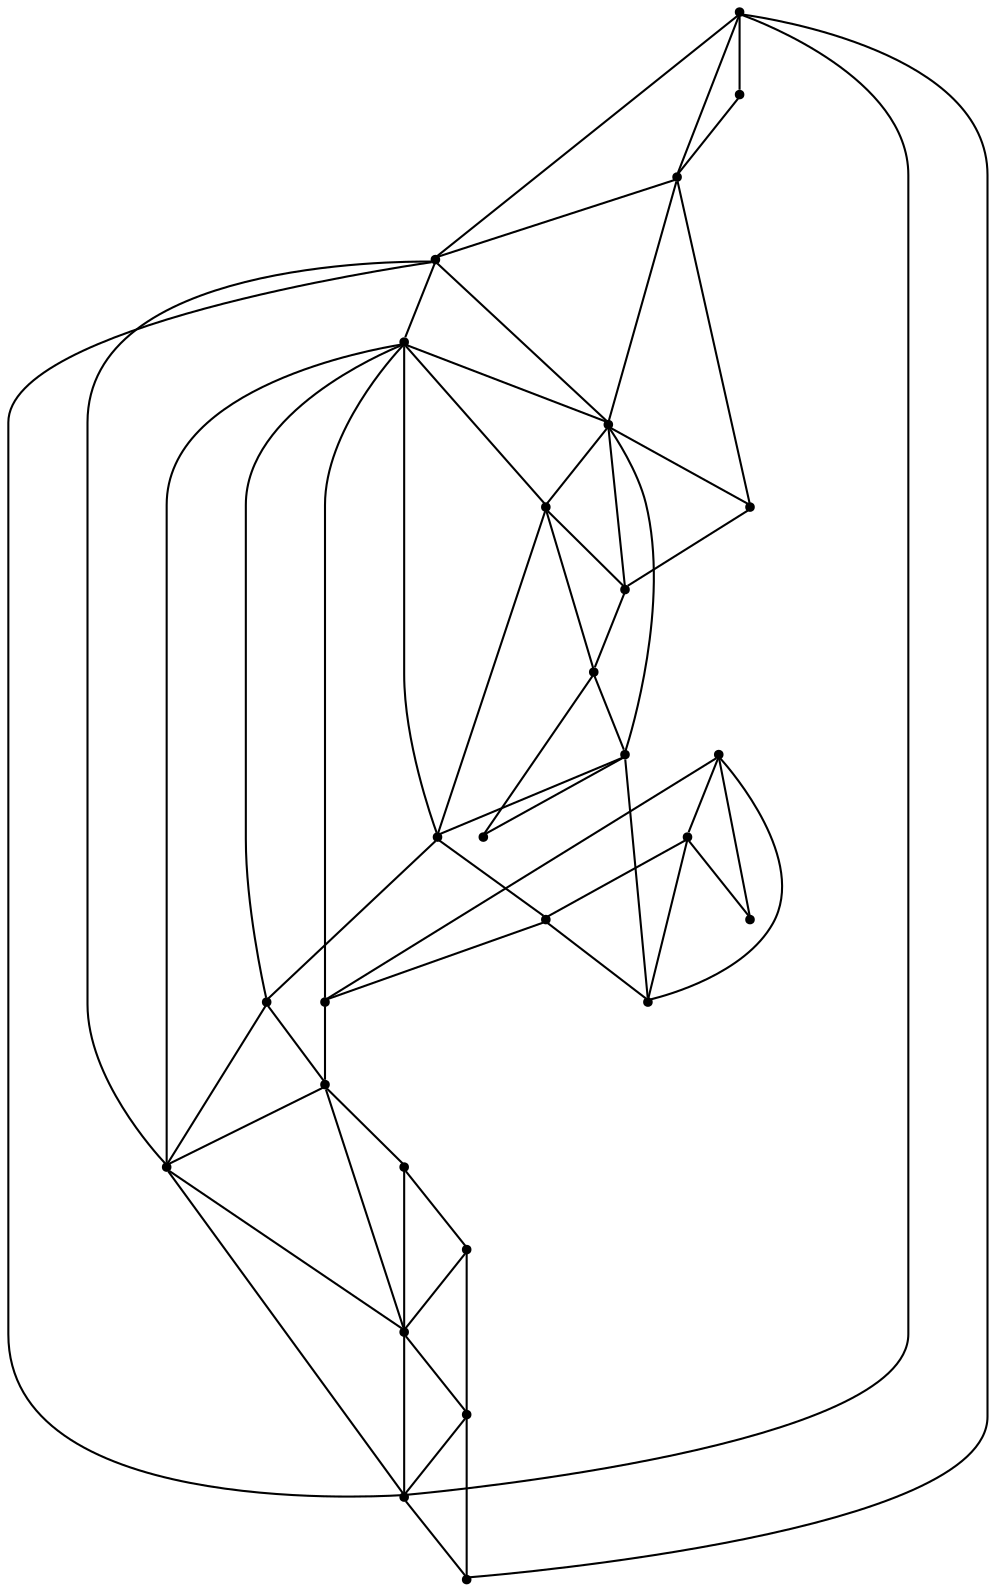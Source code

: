 graph {
  node [shape=point,comment="{\"directed\":false,\"doi\":\"10.1007/978-3-662-45803-7_12\",\"figure\":\"? (4)\"}"]

  v0 [pos="1500.8778710509544,1536.4291200283044"]
  v1 [pos="1507.1199098829102,1688.8547259305078"]
  v2 [pos="1524.436496796244,1577.2754003188334"]
  v3 [pos="1524.4156280726243,1624.425208453238"]
  v4 [pos="1483.5779536668535,1600.8503679976352"]
  v5 [pos="1483.5695552780796,1648.00831841678"]
  v6 [pos="1500.8903413858002,1489.2585745124525"]
  v7 [pos="1460.0275990620228,1512.8206926481494"]
  v8 [pos="1460.015128727177,1559.99543652957"]
  v9 [pos="1412.831071871352,1559.9621040514162"]
  v10 [pos="1459.952522556318,1688.8296629602926"]
  v11 [pos="1436.4772444571922,1471.9577461185434"]
  v12 [pos="1389.305785184528,1471.9203424980194"]
  v13 [pos="1436.4063671458744,1600.825177804221"]
  v14 [pos="1395.5560951569425,1624.400145483023"]
  v15 [pos="1436.4021679514874,1647.9874538121337"]
  v16 [pos="1412.8435422061978,1512.7915585355643"]
  v17 [pos="1371.9974694116531,1536.3622006255982"]
  v18 [pos="1395.5560951569425,1671.4204404007837"]
  v19 [pos="1348.3720383011175,1495.5201187006382"]
  v20 [pos="1371.9777141107875,1583.537071730218"]
  v21 [pos="1348.3720383011175,1624.383352020747"]
  v22 [pos="1324.7925438322084,1583.536944507019"]
  v23 [pos="1348.3846358842784,1671.4204404007837"]
  v24 [pos="1307.6646343575762,1647.89992425118"]
  v25 [pos="1324.7936572549625,1536.3665262143663"]
  v26 [pos="1301.2016924512072,1495.5409833052843"]
  v27 [pos="1307.6510505999763,1694.9162752497698"]

  v26 -- v19 [id="-4",pos="1301.2016924512072,1495.5409833052843 1348.3720383011175,1495.5201187006382 1348.3720383011175,1495.5201187006382 1348.3720383011175,1495.5201187006382"]
  v27 -- v23 [id="-8",pos="1307.6510505999763,1694.9162752497698 1348.3846358842784,1671.4204404007837 1348.3846358842784,1671.4204404007837 1348.3846358842784,1671.4204404007837"]
  v24 -- v21 [id="-10",pos="1307.6646343575762,1647.89992425118 1348.3720383011175,1624.383352020747 1348.3720383011175,1624.383352020747 1348.3720383011175,1624.383352020747"]
  v24 -- v27 [id="-11",pos="1307.6646343575762,1647.89992425118 1307.6510505999763,1694.9162752497698 1307.6510505999763,1694.9162752497698 1307.6510505999763,1694.9162752497698"]
  v24 -- v22 [id="-13",pos="1307.6646343575762,1647.89992425118 1324.7925438322084,1583.536944507019 1324.7925438322084,1583.536944507019 1324.7925438322084,1583.536944507019"]
  v23 -- v22 [id="-15",pos="1348.3846358842784,1671.4204404007837 1324.7925120201296,1671.4205676239828 1324.7925120201296,1671.4205676239828 1324.7925120201296,1671.4205676239828 1324.7925438322084,1583.536944507019 1324.7925438322084,1583.536944507019 1324.7925438322084,1583.536944507019"]
  v23 -- v18 [id="-16",pos="1348.3846358842784,1671.4204404007837 1395.5560951569425,1671.4204404007837 1395.5560951569425,1671.4204404007837 1395.5560951569425,1671.4204404007837"]
  v22 -- v25 [id="-18",pos="1324.7925438322084,1583.536944507019 1324.7936572549625,1536.3665262143663 1324.7936572549625,1536.3665262143663 1324.7936572549625,1536.3665262143663"]
  v25 -- v16 [id="-19",pos="1324.7936572549625,1536.3665262143663 1324.7925120201296,1512.7916857587634 1324.7925120201296,1512.7916857587634 1324.7925120201296,1512.7916857587634 1412.8435422061978,1512.7915585355643 1412.8435422061978,1512.7915585355643 1412.8435422061978,1512.7915585355643"]
  v18 -- v9 [id="-21",pos="1395.5560951569425,1671.4204404007837 1412.8436376424338,1671.4205676239828 1412.8436376424338,1671.4205676239828 1412.8436376424338,1671.4205676239828 1412.831071871352,1559.9621040514162 1412.831071871352,1559.9621040514162 1412.831071871352,1559.9621040514162"]
  v25 -- v20 [id="-27",pos="1324.7936572549625,1536.3665262143663 1371.9777141107875,1583.537071730218 1371.9777141107875,1583.537071730218 1371.9777141107875,1583.537071730218"]
  v19 -- v25 [id="-29",pos="1348.3720383011175,1495.5201187006382 1324.7936572549625,1536.3665262143663 1324.7936572549625,1536.3665262143663 1324.7936572549625,1536.3665262143663"]
  v21 -- v18 [id="-31",pos="1348.3720383011175,1624.383352020747 1395.5560951569425,1671.4204404007837 1395.5560951569425,1671.4204404007837 1395.5560951569425,1671.4204404007837"]
  v23 -- v24 [id="-32",pos="1348.3846358842784,1671.4204404007837 1307.6646343575762,1647.89992425118 1307.6646343575762,1647.89992425118 1307.6646343575762,1647.89992425118"]
  v21 -- v22 [id="-34",pos="1348.3720383011175,1624.383352020747 1324.7925438322084,1583.536944507019 1324.7925438322084,1583.536944507019 1324.7925438322084,1583.536944507019"]
  v20 -- v9 [id="-36",pos="1371.9777141107875,1583.537071730218 1412.831071871352,1559.9621040514162 1412.831071871352,1559.9621040514162 1412.831071871352,1559.9621040514162"]
  v20 -- v14 [id="-37",pos="1371.9777141107875,1583.537071730218 1395.5560951569425,1624.400145483023 1395.5560951569425,1624.400145483023 1395.5560951569425,1624.400145483023"]
  v17 -- v20 [id="-38",pos="1371.9974694116531,1536.3622006255982 1371.9777141107875,1583.537071730218 1371.9777141107875,1583.537071730218 1371.9777141107875,1583.537071730218"]
  v20 -- v21 [id="-39",pos="1371.9777141107875,1583.537071730218 1348.3720383011175,1624.383352020747 1348.3720383011175,1624.383352020747 1348.3720383011175,1624.383352020747"]
  v17 -- v19 [id="-40",pos="1371.9974694116531,1536.3622006255982 1348.3720383011175,1495.5201187006382 1348.3720383011175,1495.5201187006382 1348.3720383011175,1495.5201187006382"]
  v17 -- v12 [id="-42",pos="1371.9974694116531,1536.3622006255982 1389.305785184528,1471.9203424980194 1389.305785184528,1471.9203424980194 1389.305785184528,1471.9203424980194"]
  v12 -- v19 [id="-45",pos="1389.305785184528,1471.9203424980194 1348.3720383011175,1495.5201187006382 1348.3720383011175,1495.5201187006382 1348.3720383011175,1495.5201187006382"]
  v12 -- v16 [id="-46",pos="1389.305785184528,1471.9203424980194 1412.8435422061978,1512.7915585355643 1412.8435422061978,1512.7915585355643 1412.8435422061978,1512.7915585355643"]
  v18 -- v15 [id="-48",pos="1395.5560951569425,1671.4204404007837 1436.4021679514874,1647.9874538121337 1436.4021679514874,1647.9874538121337 1436.4021679514874,1647.9874538121337"]
  v14 -- v15 [id="-50",pos="1395.5560951569425,1624.400145483023 1436.4021679514874,1647.9874538121337 1436.4021679514874,1647.9874538121337 1436.4021679514874,1647.9874538121337"]
  v14 -- v13 [id="-51",pos="1395.5560951569425,1624.400145483023 1436.4063671458744,1600.825177804221 1436.4063671458744,1600.825177804221 1436.4063671458744,1600.825177804221"]
  v14 -- v9 [id="-52",pos="1395.5560951569425,1624.400145483023 1412.831071871352,1559.9621040514162 1412.831071871352,1559.9621040514162 1412.831071871352,1559.9621040514162"]
  v9 -- v13 [id="-53",pos="1412.831071871352,1559.9621040514162 1436.4063671458744,1600.825177804221 1436.4063671458744,1600.825177804221 1436.4063671458744,1600.825177804221"]
  v9 -- v17 [id="-55",pos="1412.831071871352,1559.9621040514162 1371.9974694116531,1536.3622006255982 1371.9974694116531,1536.3622006255982 1371.9974694116531,1536.3622006255982"]
  v9 -- v16 [id="-56",pos="1412.831071871352,1559.9621040514162 1412.8435422061978,1512.7915585355643 1412.8435422061978,1512.7915585355643 1412.8435422061978,1512.7915585355643"]
  v25 -- v26 [id="-59",pos="1324.7936572549625,1536.3665262143663 1301.2016924512072,1495.5409833052843 1301.2016924512072,1495.5409833052843 1301.2016924512072,1495.5409833052843"]
  v16 -- v7 [id="-63",pos="1412.8435422061978,1512.7915585355643 1460.0275990620228,1512.8206926481494 1460.0275990620228,1512.8206926481494 1460.0275990620228,1512.8206926481494"]
  v16 -- v11 [id="-64",pos="1412.8435422061978,1512.7915585355643 1436.4772444571922,1471.9577461185434 1436.4772444571922,1471.9577461185434 1436.4772444571922,1471.9577461185434"]
  v16 -- v17 [id="-65",pos="1412.8435422061978,1512.7915585355643 1371.9974694116531,1536.3622006255982 1371.9974694116531,1536.3622006255982 1371.9974694116531,1536.3622006255982"]
  v16 -- v8 [id="-67",pos="1412.8435422061978,1512.7915585355643 1460.015128727177,1559.99543652957 1460.015128727177,1559.99543652957 1460.015128727177,1559.99543652957"]
  v15 -- v5 [id="-70",pos="1436.4021679514874,1647.9874538121337 1483.5695552780796,1648.00831841678 1483.5695552780796,1648.00831841678 1483.5695552780796,1648.00831841678"]
  v15 -- v10 [id="-71",pos="1436.4021679514874,1647.9874538121337 1459.952522556318,1688.8296629602926 1459.952522556318,1688.8296629602926 1459.952522556318,1688.8296629602926"]
  v15 -- v13 [id="-72",pos="1436.4021679514874,1647.9874538121337 1436.4063671458744,1600.825177804221 1436.4063671458744,1600.825177804221 1436.4063671458744,1600.825177804221"]
  v13 -- v8 [id="-73",pos="1436.4063671458744,1600.825177804221 1460.015128727177,1559.99543652957 1460.015128727177,1559.99543652957 1460.015128727177,1559.99543652957"]
  v13 -- v4 [id="-74",pos="1436.4063671458744,1600.825177804221 1483.5779536668535,1600.8503679976352 1483.5779536668535,1600.8503679976352 1483.5779536668535,1600.8503679976352"]
  v13 -- v5 [id="-77",pos="1436.4063671458744,1600.825177804221 1483.5695552780796,1648.00831841678 1483.5695552780796,1648.00831841678 1483.5695552780796,1648.00831841678"]
  v11 -- v7 [id="-78",pos="1436.4772444571922,1471.9577461185434 1460.0275990620228,1512.8206926481494 1460.0275990620228,1512.8206926481494 1460.0275990620228,1512.8206926481494"]
  v11 -- v12 [id="-80",pos="1436.4772444571922,1471.9577461185434 1389.305785184528,1471.9203424980194 1389.305785184528,1471.9203424980194 1389.305785184528,1471.9203424980194"]
  v10 -- v1 [id="-84",pos="1459.952522556318,1688.8296629602926 1507.1199098829102,1688.8547259305078 1507.1199098829102,1688.8547259305078 1507.1199098829102,1688.8547259305078"]
  v10 -- v5 [id="-86",pos="1459.952522556318,1688.8296629602926 1483.5695552780796,1648.00831841678 1483.5695552780796,1648.00831841678 1483.5695552780796,1648.00831841678"]
  v8 -- v9 [id="-87",pos="1460.015128727177,1559.99543652957 1412.831071871352,1559.9621040514162 1412.831071871352,1559.9621040514162 1412.831071871352,1559.9621040514162"]
  v7 -- v0 [id="-89",pos="1460.0275990620228,1512.8206926481494 1500.8778710509544,1536.4291200283044 1500.8778710509544,1536.4291200283044 1500.8778710509544,1536.4291200283044"]
  v7 -- v8 [id="-90",pos="1460.0275990620228,1512.8206926481494 1460.015128727177,1559.99543652957 1460.015128727177,1559.99543652957 1460.015128727177,1559.99543652957"]
  v5 -- v3 [id="-93",pos="1483.5695552780796,1648.00831841678 1524.4156280726243,1624.425208453238 1524.4156280726243,1624.425208453238 1524.4156280726243,1624.425208453238"]
  v5 -- v4 [id="-94",pos="1483.5695552780796,1648.00831841678 1483.5779536668535,1600.8503679976352 1483.5779536668535,1600.8503679976352 1483.5779536668535,1600.8503679976352"]
  v4 -- v2 [id="-95",pos="1483.5779536668535,1600.8503679976352 1524.436496796244,1577.2754003188334 1524.436496796244,1577.2754003188334 1524.436496796244,1577.2754003188334"]
  v4 -- v8 [id="-96",pos="1483.5779536668535,1600.8503679976352 1460.015128727177,1559.99543652957 1460.015128727177,1559.99543652957 1460.015128727177,1559.99543652957"]
  v4 -- v0 [id="-97",pos="1483.5779536668535,1600.8503679976352 1500.8778710509544,1536.4291200283044 1500.8778710509544,1536.4291200283044 1500.8778710509544,1536.4291200283044"]
  v0 -- v6 [id="-98",pos="1500.8778710509544,1536.4291200283044 1500.8903413858002,1489.2585745124525 1500.8903413858002,1489.2585745124525 1500.8903413858002,1489.2585745124525"]
  v0 -- v8 [id="-99",pos="1500.8778710509544,1536.4291200283044 1460.015128727177,1559.99543652957 1460.015128727177,1559.99543652957 1460.015128727177,1559.99543652957"]
  v6 -- v7 [id="-102",pos="1500.8903413858002,1489.2585745124525 1460.0275990620228,1512.8206926481494 1460.0275990620228,1512.8206926481494 1460.0275990620228,1512.8206926481494"]
  v1 -- v5 [id="-104",pos="1507.1199098829102,1688.8547259305078 1483.5695552780796,1648.00831841678 1483.5695552780796,1648.00831841678 1483.5695552780796,1648.00831841678"]
  v1 -- v3 [id="-105",pos="1507.1199098829102,1688.8547259305078 1524.4156280726243,1624.425208453238 1524.4156280726243,1624.425208453238 1524.4156280726243,1624.425208453238"]
  v3 -- v2 [id="-107",pos="1524.4156280726243,1624.425208453238 1524.436496796244,1577.2754003188334 1524.436496796244,1577.2754003188334 1524.436496796244,1577.2754003188334"]
  v3 -- v4 [id="-108",pos="1524.4156280726243,1624.425208453238 1483.5779536668535,1600.8503679976352 1483.5779536668535,1600.8503679976352 1483.5779536668535,1600.8503679976352"]
  v2 -- v0 [id="-109",pos="1524.436496796244,1577.2754003188334 1500.8778710509544,1536.4291200283044 1500.8778710509544,1536.4291200283044 1500.8778710509544,1536.4291200283044"]
}